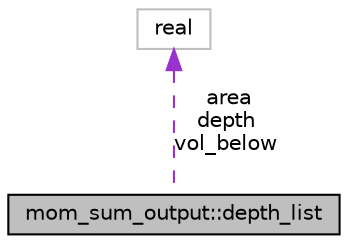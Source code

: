 digraph "mom_sum_output::depth_list"
{
 // INTERACTIVE_SVG=YES
 // LATEX_PDF_SIZE
  edge [fontname="Helvetica",fontsize="10",labelfontname="Helvetica",labelfontsize="10"];
  node [fontname="Helvetica",fontsize="10",shape=record];
  Node1 [label="mom_sum_output::depth_list",height=0.2,width=0.4,color="black", fillcolor="grey75", style="filled", fontcolor="black",tooltip="A list of depths and corresponding globally integrated ocean area at each depth and the ocean volume ..."];
  Node2 -> Node1 [dir="back",color="darkorchid3",fontsize="10",style="dashed",label=" area\ndepth\nvol_below" ,fontname="Helvetica"];
  Node2 [label="real",height=0.2,width=0.4,color="grey75", fillcolor="white", style="filled",tooltip=" "];
}
